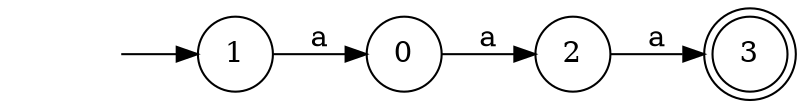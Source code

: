 digraph Automaton {
  rankdir = LR;
node [shape=circle];
  0 -> 2 [label="a"];
node [shape=circle];
  initial [shape=plaintext,label=""];
  initial -> 1
  1 -> 0 [label="a"];
node [shape=circle];
  2 -> 3 [label="a"];
3 [shape=doublecircle]; 
}

